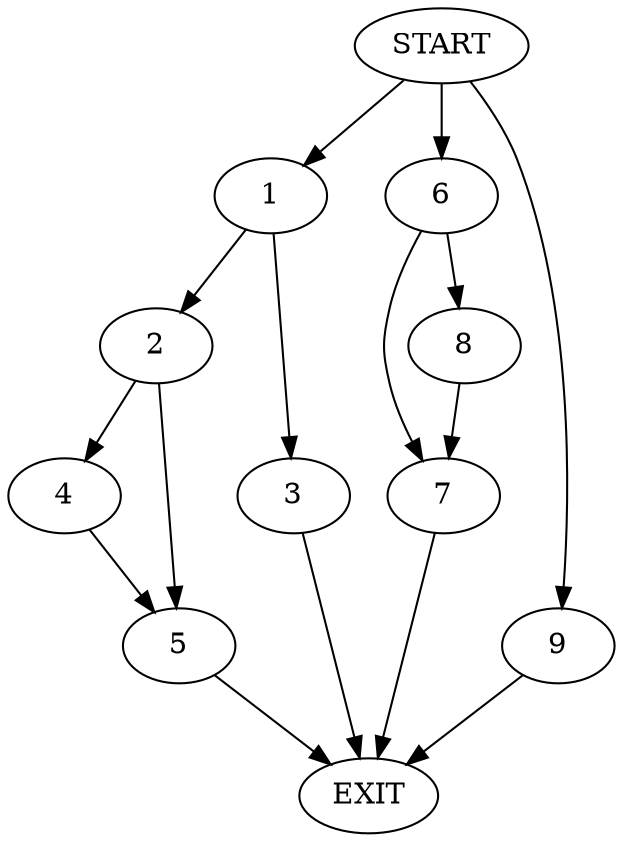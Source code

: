 digraph {
0 [label="START"]
10 [label="EXIT"]
0 -> 1
1 -> 2
1 -> 3
3 -> 10
2 -> 4
2 -> 5
5 -> 10
4 -> 5
0 -> 6
6 -> 7
6 -> 8
7 -> 10
8 -> 7
0 -> 9
9 -> 10
}

